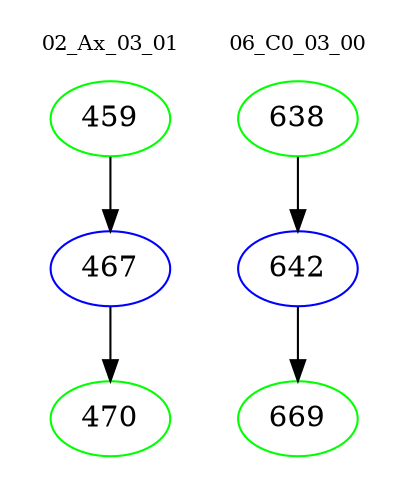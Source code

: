 digraph{
subgraph cluster_0 {
color = white
label = "02_Ax_03_01";
fontsize=10;
T0_459 [label="459", color="green"]
T0_459 -> T0_467 [color="black"]
T0_467 [label="467", color="blue"]
T0_467 -> T0_470 [color="black"]
T0_470 [label="470", color="green"]
}
subgraph cluster_1 {
color = white
label = "06_C0_03_00";
fontsize=10;
T1_638 [label="638", color="green"]
T1_638 -> T1_642 [color="black"]
T1_642 [label="642", color="blue"]
T1_642 -> T1_669 [color="black"]
T1_669 [label="669", color="green"]
}
}
